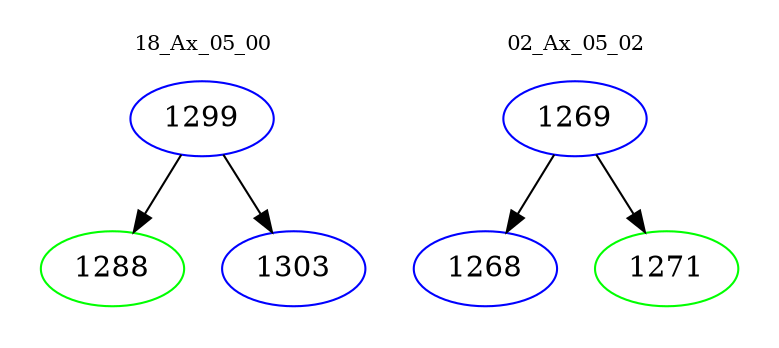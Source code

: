 digraph{
subgraph cluster_0 {
color = white
label = "18_Ax_05_00";
fontsize=10;
T0_1299 [label="1299", color="blue"]
T0_1299 -> T0_1288 [color="black"]
T0_1288 [label="1288", color="green"]
T0_1299 -> T0_1303 [color="black"]
T0_1303 [label="1303", color="blue"]
}
subgraph cluster_1 {
color = white
label = "02_Ax_05_02";
fontsize=10;
T1_1269 [label="1269", color="blue"]
T1_1269 -> T1_1268 [color="black"]
T1_1268 [label="1268", color="blue"]
T1_1269 -> T1_1271 [color="black"]
T1_1271 [label="1271", color="green"]
}
}
